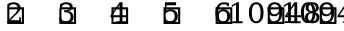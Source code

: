 digraph G {
    2 [ shape=rectangle,width=0.1,height=0.1,fixedsize=true,id=108733,metric1=0,metric2=0,type=leaf ];
    3 [ shape=rectangle,width=0.1,height=0.1,fixedsize=true,id=108734,metric1=0,metric2=0,type=leaf ];
    4 [ shape=rectangle,width=0.1,height=0.1,fixedsize=true,id=108735,metric1=0,metric2=0,type=leaf ];
    5 [ shape=rectangle,width=0.1,height=0.1,fixedsize=true,id=108736,metric1=0,metric2=0,type=leaf ];
    6 [ shape=rectangle,width=0.1,height=0.1,fixedsize=true,id=108737,metric1=0,metric2=0,type=leaf ];
    10948 [ shape=rectangle,width=0.1,height=0.1,fixedsize=true,id=108738,metric1=0,metric2=0,type=leaf ];
    10949 [ shape=rectangle,width=0.1,height=0.1,fixedsize=true,id=108739,metric1=0,metric2=0,type=leaf ];
}
